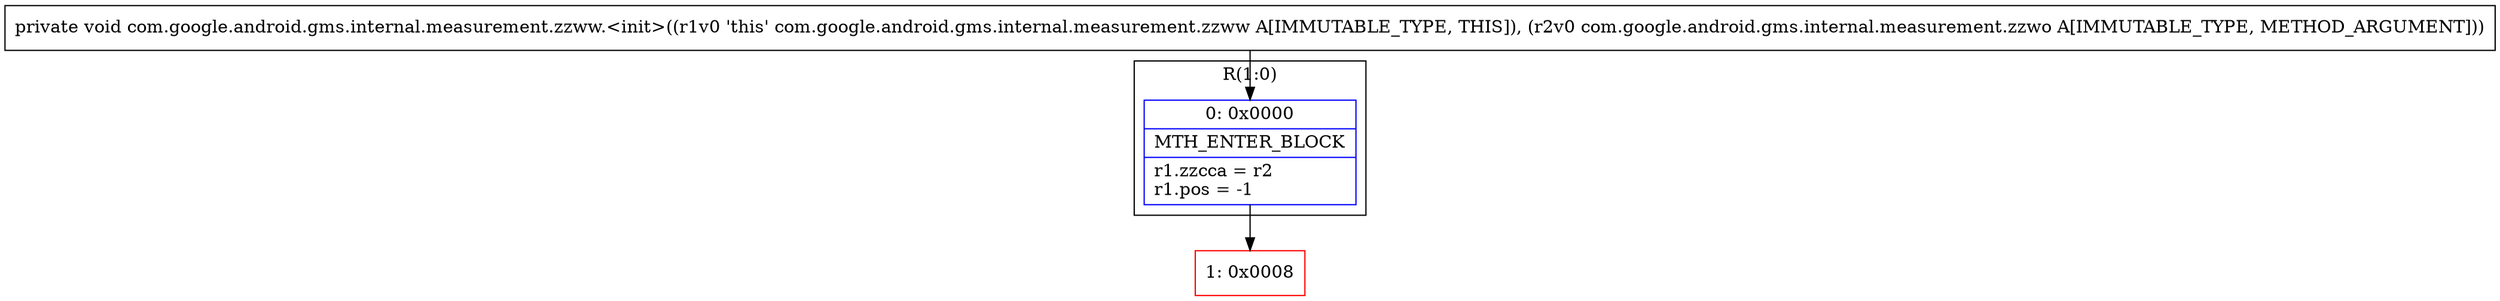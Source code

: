 digraph "CFG forcom.google.android.gms.internal.measurement.zzww.\<init\>(Lcom\/google\/android\/gms\/internal\/measurement\/zzwo;)V" {
subgraph cluster_Region_156100431 {
label = "R(1:0)";
node [shape=record,color=blue];
Node_0 [shape=record,label="{0\:\ 0x0000|MTH_ENTER_BLOCK\l|r1.zzcca = r2\lr1.pos = \-1\l}"];
}
Node_1 [shape=record,color=red,label="{1\:\ 0x0008}"];
MethodNode[shape=record,label="{private void com.google.android.gms.internal.measurement.zzww.\<init\>((r1v0 'this' com.google.android.gms.internal.measurement.zzww A[IMMUTABLE_TYPE, THIS]), (r2v0 com.google.android.gms.internal.measurement.zzwo A[IMMUTABLE_TYPE, METHOD_ARGUMENT])) }"];
MethodNode -> Node_0;
Node_0 -> Node_1;
}

